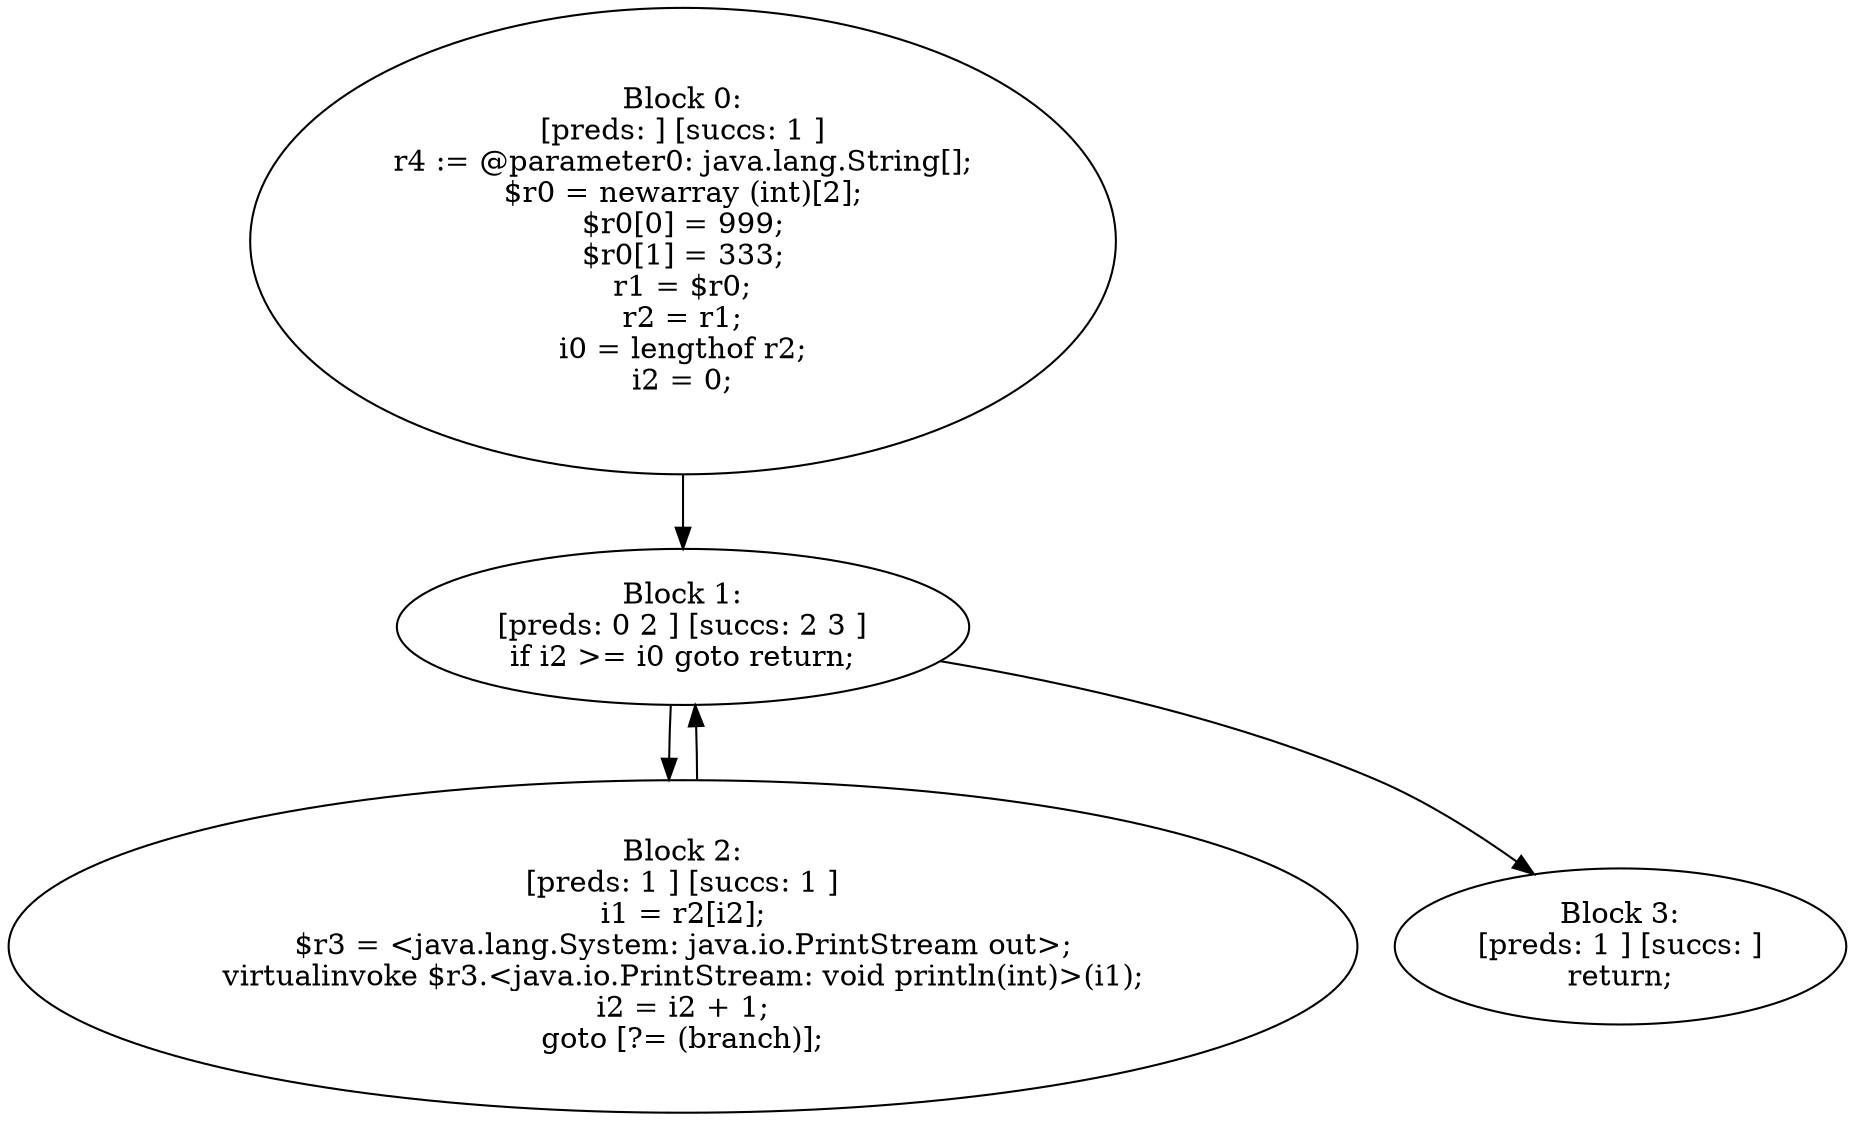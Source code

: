 digraph "unitGraph" {
    "Block 0:
[preds: ] [succs: 1 ]
r4 := @parameter0: java.lang.String[];
$r0 = newarray (int)[2];
$r0[0] = 999;
$r0[1] = 333;
r1 = $r0;
r2 = r1;
i0 = lengthof r2;
i2 = 0;
"
    "Block 1:
[preds: 0 2 ] [succs: 2 3 ]
if i2 >= i0 goto return;
"
    "Block 2:
[preds: 1 ] [succs: 1 ]
i1 = r2[i2];
$r3 = <java.lang.System: java.io.PrintStream out>;
virtualinvoke $r3.<java.io.PrintStream: void println(int)>(i1);
i2 = i2 + 1;
goto [?= (branch)];
"
    "Block 3:
[preds: 1 ] [succs: ]
return;
"
    "Block 0:
[preds: ] [succs: 1 ]
r4 := @parameter0: java.lang.String[];
$r0 = newarray (int)[2];
$r0[0] = 999;
$r0[1] = 333;
r1 = $r0;
r2 = r1;
i0 = lengthof r2;
i2 = 0;
"->"Block 1:
[preds: 0 2 ] [succs: 2 3 ]
if i2 >= i0 goto return;
";
    "Block 1:
[preds: 0 2 ] [succs: 2 3 ]
if i2 >= i0 goto return;
"->"Block 2:
[preds: 1 ] [succs: 1 ]
i1 = r2[i2];
$r3 = <java.lang.System: java.io.PrintStream out>;
virtualinvoke $r3.<java.io.PrintStream: void println(int)>(i1);
i2 = i2 + 1;
goto [?= (branch)];
";
    "Block 1:
[preds: 0 2 ] [succs: 2 3 ]
if i2 >= i0 goto return;
"->"Block 3:
[preds: 1 ] [succs: ]
return;
";
    "Block 2:
[preds: 1 ] [succs: 1 ]
i1 = r2[i2];
$r3 = <java.lang.System: java.io.PrintStream out>;
virtualinvoke $r3.<java.io.PrintStream: void println(int)>(i1);
i2 = i2 + 1;
goto [?= (branch)];
"->"Block 1:
[preds: 0 2 ] [succs: 2 3 ]
if i2 >= i0 goto return;
";
}
